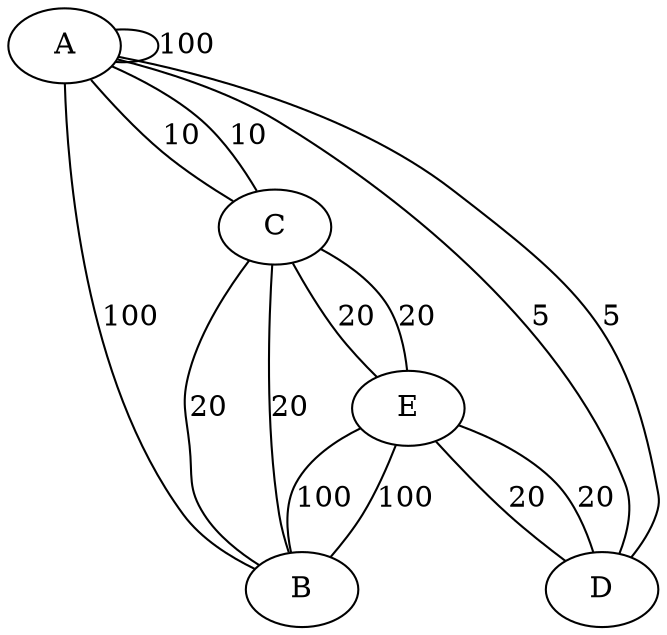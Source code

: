 graph {
    A -- A [ label="100", weight="100" ];
    A -- C [ label="10", weight="10" ];
    A -- D [ label="5", weight="5" ];
    B -- A [ label="100", weight="100" ];
    B -- C [ label="20", weight="20" ];
    B -- E [ label="100", weight="100" ];
    C -- A [ label="10", weight="10" ];
    C -- B [ label="20", weight="20" ];
    C -- E [ label="20", weight="20" ];
    D -- A [ label="5", weight="5" ];
    D -- E [ label="20", weight="20" ];
    E -- B [ label="100", weight="100" ];
    E -- C [ label="20", weight="20" ];
    E -- D [ label="20", weight="20" ];
}